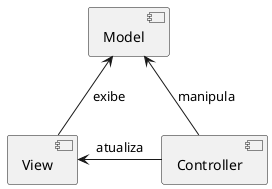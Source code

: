 @startuml
[Model] <-d- [View] : exibe
[View] <-r- [Controller] : atualiza
[Controller] -u-> [Model] : manipula
@enduml
